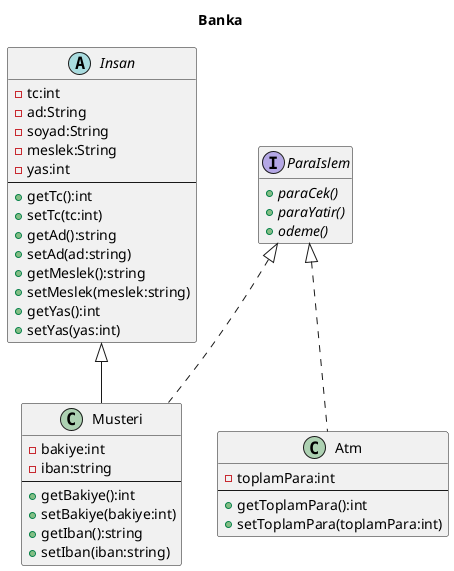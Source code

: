 @startuml name
title Banka
abstract class Insan{
    -tc:int
    -ad:String
    -soyad:String
    -meslek:String
    -yas:int
    --
    +getTc():int
    +setTc(tc:int)
    +getAd():string
    +setAd(ad:string)
    +getMeslek():string
    +setMeslek(meslek:string)
    +getYas():int
    +setYas(yas:int)
}

class Musteri extends Insan {
    -bakiye:int
    -iban:string
    --
    +getBakiye():int
    +setBakiye(bakiye:int)
    +getIban():string
    +setIban(iban:string)
}

class Atm{
    -toplamPara:int
    --
    +getToplamPara():int
    +setToplamPara(toplamPara:int)
}

interface ParaIslem{
    + {abstract} paraCek()
    + {abstract} paraYatir()
    + {abstract} odeme()
}

ParaIslem <|..  Musteri
ParaIslem <|.. Atm

hide empty members
@enduml